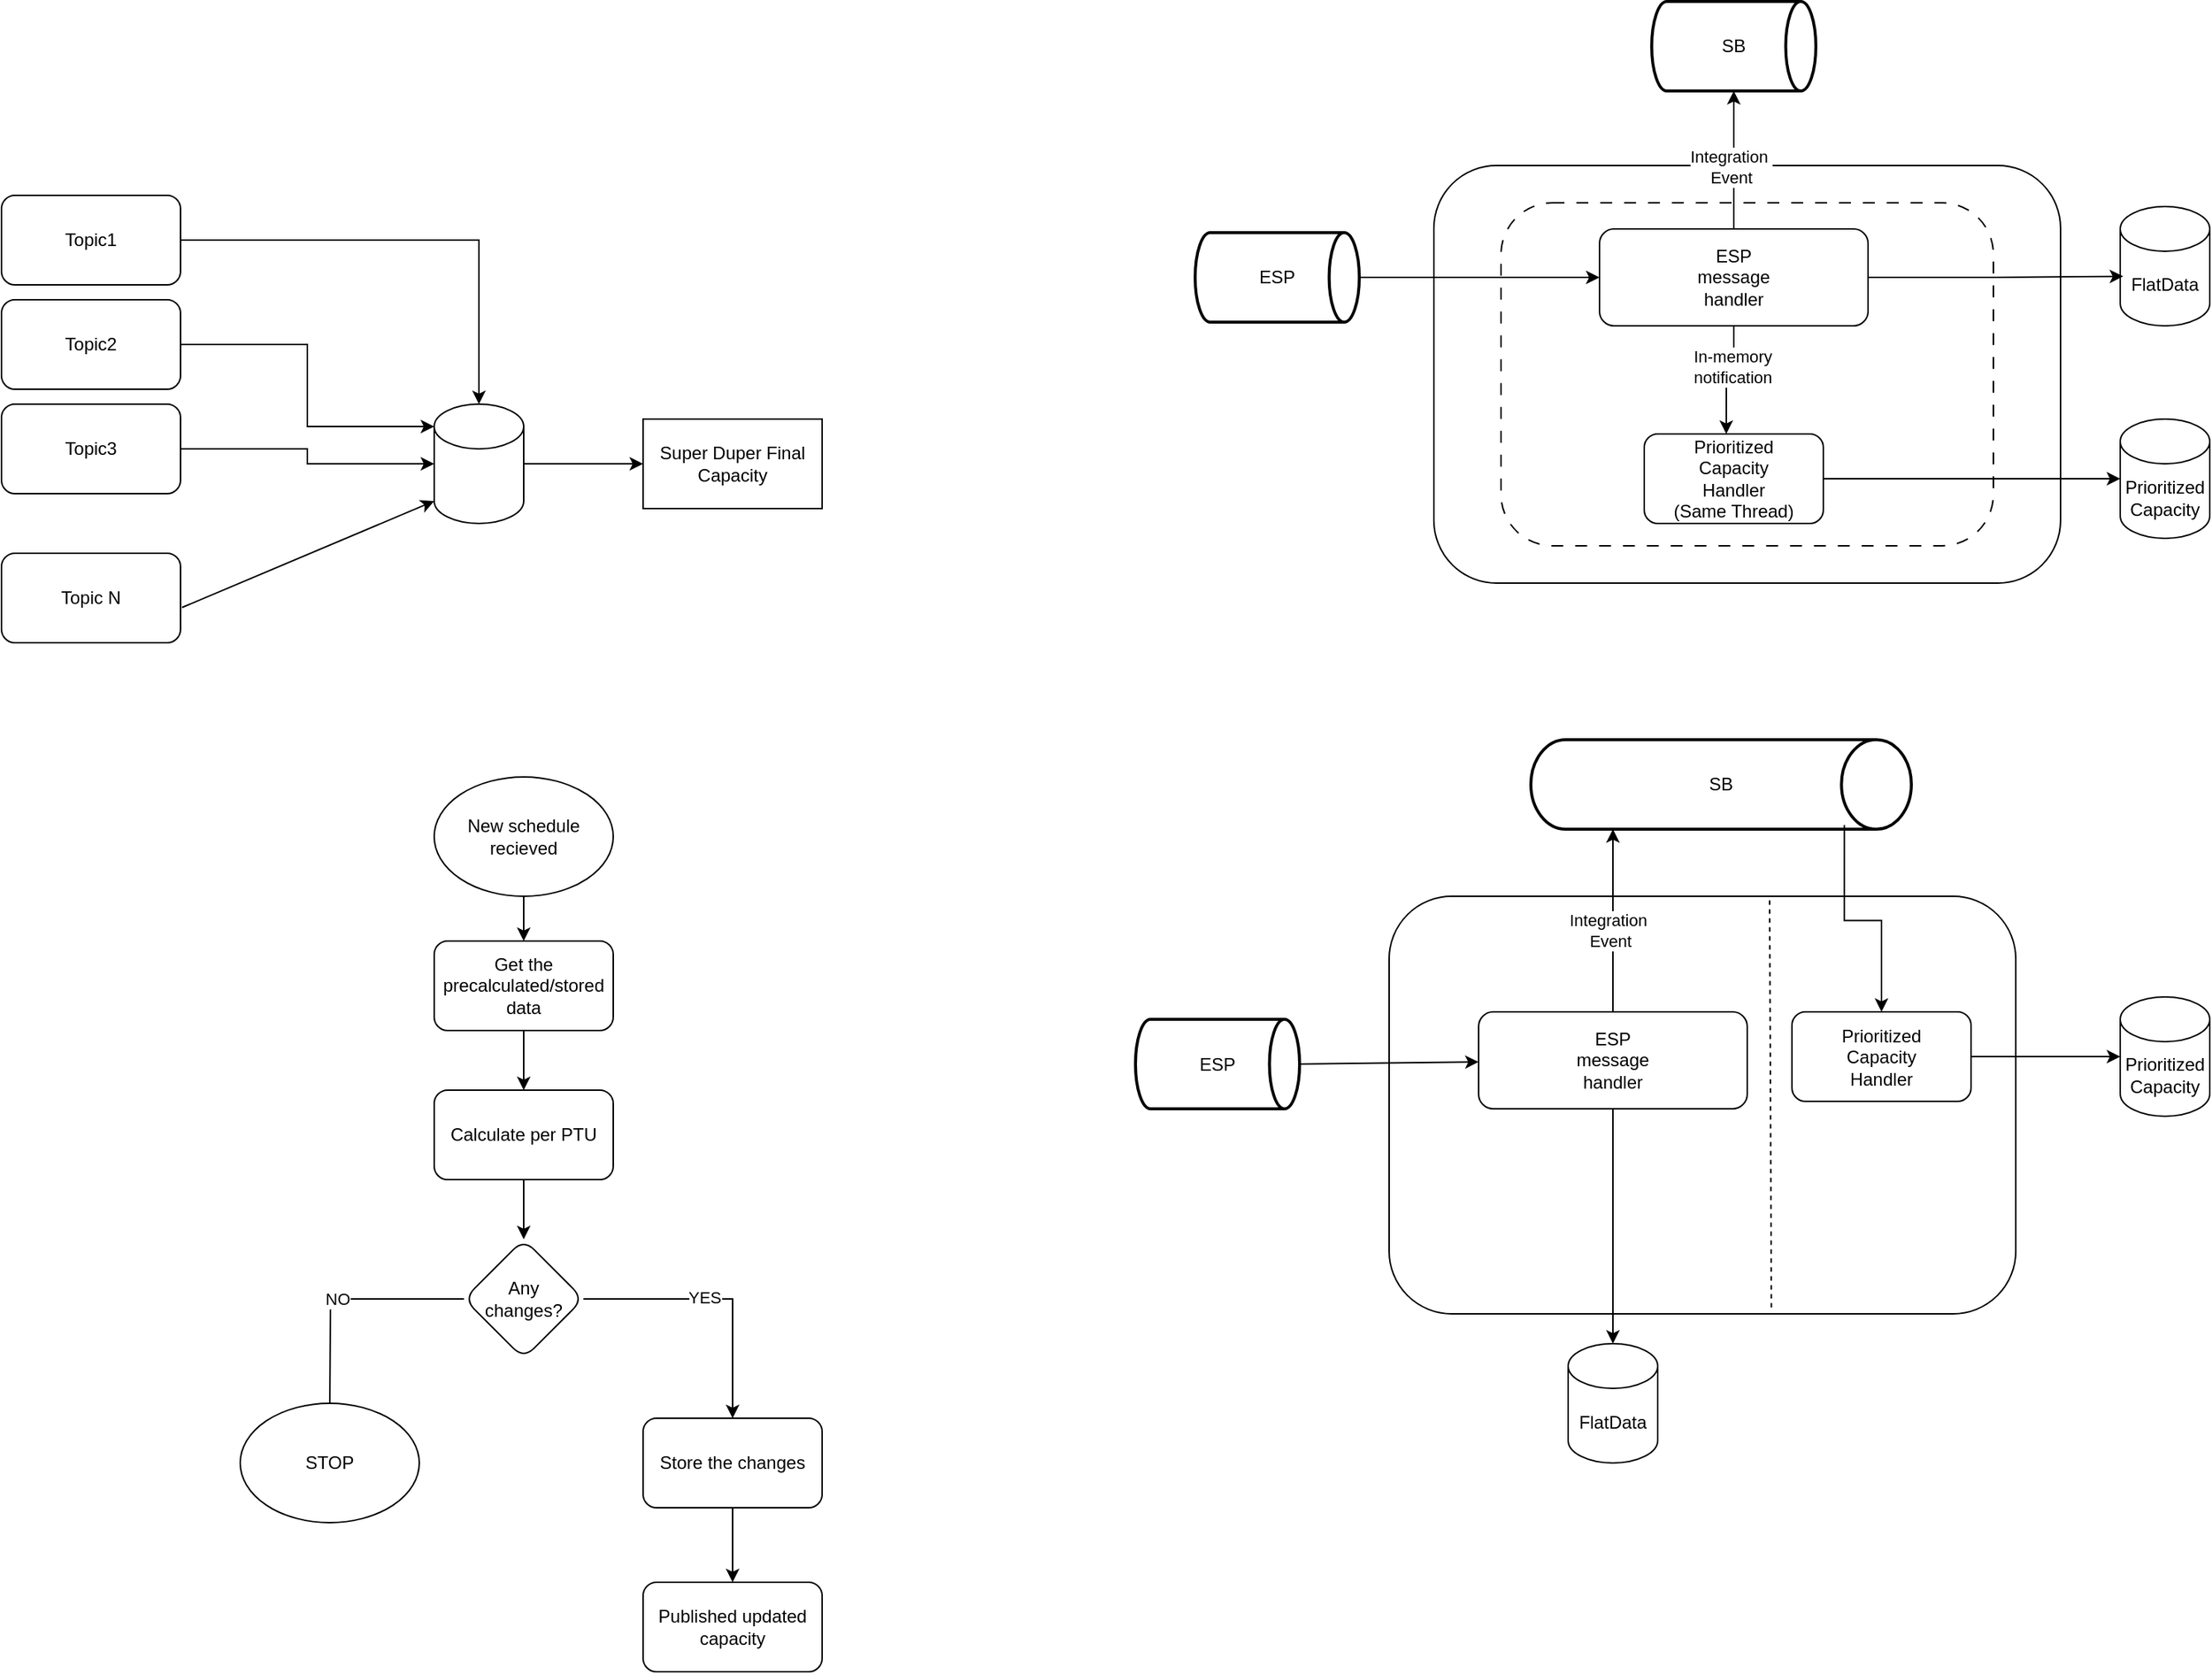 <mxfile version="27.0.5">
  <diagram name="Page-1" id="Ap84x5YrdPMMPBMcGx-c">
    <mxGraphModel dx="2455" dy="938" grid="1" gridSize="10" guides="1" tooltips="1" connect="1" arrows="1" fold="1" page="1" pageScale="1" pageWidth="827" pageHeight="1169" math="0" shadow="0">
      <root>
        <mxCell id="0" />
        <mxCell id="1" parent="0" />
        <mxCell id="SIAVTHoulLxKOzBxuYbW-1" value="" style="rounded=1;whiteSpace=wrap;html=1;" parent="1" vertex="1">
          <mxGeometry x="1040" y="140" width="420" height="280" as="geometry" />
        </mxCell>
        <mxCell id="SIAVTHoulLxKOzBxuYbW-34" value="" style="rounded=1;whiteSpace=wrap;html=1;dashed=1;dashPattern=8 8;" parent="1" vertex="1">
          <mxGeometry x="1085" y="165" width="330" height="230" as="geometry" />
        </mxCell>
        <mxCell id="yV8KlGysa2PLROZZ4dMP-10" style="edgeStyle=orthogonalEdgeStyle;rounded=0;orthogonalLoop=1;jettySize=auto;html=1;" parent="1" source="aOWnT-3GNajladcs_oZJ-1" target="yV8KlGysa2PLROZZ4dMP-1" edge="1">
          <mxGeometry relative="1" as="geometry" />
        </mxCell>
        <mxCell id="aOWnT-3GNajladcs_oZJ-1" value="Topic1" style="rounded=1;whiteSpace=wrap;html=1;" parent="1" vertex="1">
          <mxGeometry x="80" y="160" width="120" height="60" as="geometry" />
        </mxCell>
        <mxCell id="yV8KlGysa2PLROZZ4dMP-14" style="edgeStyle=orthogonalEdgeStyle;rounded=0;orthogonalLoop=1;jettySize=auto;html=1;" parent="1" source="yV8KlGysa2PLROZZ4dMP-1" target="yV8KlGysa2PLROZZ4dMP-13" edge="1">
          <mxGeometry relative="1" as="geometry" />
        </mxCell>
        <mxCell id="yV8KlGysa2PLROZZ4dMP-1" value="" style="shape=cylinder3;whiteSpace=wrap;html=1;boundedLbl=1;backgroundOutline=1;size=15;" parent="1" vertex="1">
          <mxGeometry x="370" y="300" width="60" height="80" as="geometry" />
        </mxCell>
        <mxCell id="yV8KlGysa2PLROZZ4dMP-6" value="Topic2" style="rounded=1;whiteSpace=wrap;html=1;" parent="1" vertex="1">
          <mxGeometry x="80" y="230" width="120" height="60" as="geometry" />
        </mxCell>
        <mxCell id="yV8KlGysa2PLROZZ4dMP-12" style="edgeStyle=orthogonalEdgeStyle;rounded=0;orthogonalLoop=1;jettySize=auto;html=1;" parent="1" source="yV8KlGysa2PLROZZ4dMP-7" target="yV8KlGysa2PLROZZ4dMP-1" edge="1">
          <mxGeometry relative="1" as="geometry" />
        </mxCell>
        <mxCell id="yV8KlGysa2PLROZZ4dMP-7" value="Topic3" style="rounded=1;whiteSpace=wrap;html=1;" parent="1" vertex="1">
          <mxGeometry x="80" y="300" width="120" height="60" as="geometry" />
        </mxCell>
        <mxCell id="yV8KlGysa2PLROZZ4dMP-8" value="Topic N" style="rounded=1;whiteSpace=wrap;html=1;" parent="1" vertex="1">
          <mxGeometry x="80" y="400" width="120" height="60" as="geometry" />
        </mxCell>
        <mxCell id="yV8KlGysa2PLROZZ4dMP-9" value="" style="endArrow=classic;html=1;rounded=0;exitX=1.008;exitY=0.606;exitDx=0;exitDy=0;exitPerimeter=0;entryX=0;entryY=1;entryDx=0;entryDy=-15;entryPerimeter=0;" parent="1" source="yV8KlGysa2PLROZZ4dMP-8" target="yV8KlGysa2PLROZZ4dMP-1" edge="1">
          <mxGeometry width="50" height="50" relative="1" as="geometry">
            <mxPoint x="300" y="470" as="sourcePoint" />
            <mxPoint x="350" y="420" as="targetPoint" />
          </mxGeometry>
        </mxCell>
        <mxCell id="yV8KlGysa2PLROZZ4dMP-11" style="edgeStyle=orthogonalEdgeStyle;rounded=0;orthogonalLoop=1;jettySize=auto;html=1;entryX=0;entryY=0;entryDx=0;entryDy=15;entryPerimeter=0;" parent="1" source="yV8KlGysa2PLROZZ4dMP-6" target="yV8KlGysa2PLROZZ4dMP-1" edge="1">
          <mxGeometry relative="1" as="geometry" />
        </mxCell>
        <mxCell id="yV8KlGysa2PLROZZ4dMP-13" value="Super Duper Final Capacity" style="rounded=0;whiteSpace=wrap;html=1;" parent="1" vertex="1">
          <mxGeometry x="510" y="310" width="120" height="60" as="geometry" />
        </mxCell>
        <mxCell id="yV8KlGysa2PLROZZ4dMP-17" value="" style="edgeStyle=orthogonalEdgeStyle;rounded=0;orthogonalLoop=1;jettySize=auto;html=1;" parent="1" source="yV8KlGysa2PLROZZ4dMP-15" target="yV8KlGysa2PLROZZ4dMP-16" edge="1">
          <mxGeometry relative="1" as="geometry" />
        </mxCell>
        <mxCell id="yV8KlGysa2PLROZZ4dMP-15" value="Get the precalculated/stored data" style="rounded=1;whiteSpace=wrap;html=1;" parent="1" vertex="1">
          <mxGeometry x="370" y="660" width="120" height="60" as="geometry" />
        </mxCell>
        <mxCell id="yV8KlGysa2PLROZZ4dMP-19" value="" style="edgeStyle=orthogonalEdgeStyle;rounded=0;orthogonalLoop=1;jettySize=auto;html=1;" parent="1" source="yV8KlGysa2PLROZZ4dMP-16" target="yV8KlGysa2PLROZZ4dMP-18" edge="1">
          <mxGeometry relative="1" as="geometry" />
        </mxCell>
        <mxCell id="yV8KlGysa2PLROZZ4dMP-16" value="Calculate per PTU" style="whiteSpace=wrap;html=1;rounded=1;" parent="1" vertex="1">
          <mxGeometry x="370" y="760" width="120" height="60" as="geometry" />
        </mxCell>
        <mxCell id="yV8KlGysa2PLROZZ4dMP-21" value="" style="edgeStyle=orthogonalEdgeStyle;rounded=0;orthogonalLoop=1;jettySize=auto;html=1;" parent="1" source="yV8KlGysa2PLROZZ4dMP-18" target="yV8KlGysa2PLROZZ4dMP-20" edge="1">
          <mxGeometry relative="1" as="geometry" />
        </mxCell>
        <mxCell id="yV8KlGysa2PLROZZ4dMP-22" value="YES" style="edgeLabel;html=1;align=center;verticalAlign=middle;resizable=0;points=[];" parent="yV8KlGysa2PLROZZ4dMP-21" vertex="1" connectable="0">
          <mxGeometry x="-0.099" y="1" relative="1" as="geometry">
            <mxPoint as="offset" />
          </mxGeometry>
        </mxCell>
        <mxCell id="yV8KlGysa2PLROZZ4dMP-26" value="NO" style="edgeStyle=orthogonalEdgeStyle;rounded=0;orthogonalLoop=1;jettySize=auto;html=1;" parent="1" source="yV8KlGysa2PLROZZ4dMP-18" edge="1">
          <mxGeometry relative="1" as="geometry">
            <mxPoint x="300" y="980" as="targetPoint" />
          </mxGeometry>
        </mxCell>
        <mxCell id="yV8KlGysa2PLROZZ4dMP-18" value="Any&lt;div&gt;changes?&lt;/div&gt;" style="rhombus;whiteSpace=wrap;html=1;rounded=1;" parent="1" vertex="1">
          <mxGeometry x="390" y="860" width="80" height="80" as="geometry" />
        </mxCell>
        <mxCell id="yV8KlGysa2PLROZZ4dMP-24" value="" style="edgeStyle=orthogonalEdgeStyle;rounded=0;orthogonalLoop=1;jettySize=auto;html=1;" parent="1" source="yV8KlGysa2PLROZZ4dMP-20" target="yV8KlGysa2PLROZZ4dMP-23" edge="1">
          <mxGeometry relative="1" as="geometry" />
        </mxCell>
        <mxCell id="yV8KlGysa2PLROZZ4dMP-20" value="Store the changes" style="rounded=1;whiteSpace=wrap;html=1;" parent="1" vertex="1">
          <mxGeometry x="510" y="980" width="120" height="60" as="geometry" />
        </mxCell>
        <mxCell id="yV8KlGysa2PLROZZ4dMP-23" value="Published updated capacity" style="whiteSpace=wrap;html=1;rounded=1;" parent="1" vertex="1">
          <mxGeometry x="510" y="1090" width="120" height="60" as="geometry" />
        </mxCell>
        <mxCell id="yV8KlGysa2PLROZZ4dMP-27" value="STOP" style="ellipse;whiteSpace=wrap;html=1;" parent="1" vertex="1">
          <mxGeometry x="240" y="970" width="120" height="80" as="geometry" />
        </mxCell>
        <mxCell id="yV8KlGysa2PLROZZ4dMP-29" value="" style="edgeStyle=orthogonalEdgeStyle;rounded=0;orthogonalLoop=1;jettySize=auto;html=1;" parent="1" source="yV8KlGysa2PLROZZ4dMP-28" target="yV8KlGysa2PLROZZ4dMP-15" edge="1">
          <mxGeometry relative="1" as="geometry" />
        </mxCell>
        <mxCell id="yV8KlGysa2PLROZZ4dMP-28" value="New schedule recieved" style="ellipse;whiteSpace=wrap;html=1;" parent="1" vertex="1">
          <mxGeometry x="370" y="550" width="120" height="80" as="geometry" />
        </mxCell>
        <mxCell id="SIAVTHoulLxKOzBxuYbW-3" value="ESP" style="strokeWidth=2;html=1;shape=mxgraph.flowchart.direct_data;whiteSpace=wrap;" parent="1" vertex="1">
          <mxGeometry x="880" y="185" width="110" height="60" as="geometry" />
        </mxCell>
        <mxCell id="SIAVTHoulLxKOzBxuYbW-4" value="FlatData" style="shape=cylinder3;whiteSpace=wrap;html=1;boundedLbl=1;backgroundOutline=1;size=15;" parent="1" vertex="1">
          <mxGeometry x="1500" y="167.5" width="60" height="80" as="geometry" />
        </mxCell>
        <mxCell id="SIAVTHoulLxKOzBxuYbW-8" style="rounded=0;orthogonalLoop=1;jettySize=auto;html=1;endArrow=none;startFill=1;entryX=1;entryY=0.5;entryDx=0;entryDy=0;entryPerimeter=0;endFill=1;startArrow=classic;" parent="1" source="SIAVTHoulLxKOzBxuYbW-6" target="SIAVTHoulLxKOzBxuYbW-3" edge="1">
          <mxGeometry relative="1" as="geometry">
            <mxPoint x="970" y="284.57" as="targetPoint" />
            <mxPoint x="1110" y="284.57" as="sourcePoint" />
          </mxGeometry>
        </mxCell>
        <mxCell id="SIAVTHoulLxKOzBxuYbW-9" style="edgeStyle=orthogonalEdgeStyle;rounded=0;orthogonalLoop=1;jettySize=auto;html=1;entryX=0.033;entryY=0.585;entryDx=0;entryDy=0;entryPerimeter=0;" parent="1" source="SIAVTHoulLxKOzBxuYbW-6" target="SIAVTHoulLxKOzBxuYbW-4" edge="1">
          <mxGeometry relative="1" as="geometry" />
        </mxCell>
        <mxCell id="SIAVTHoulLxKOzBxuYbW-10" value="SB" style="strokeWidth=2;html=1;shape=mxgraph.flowchart.direct_data;whiteSpace=wrap;" parent="1" vertex="1">
          <mxGeometry x="1186" y="30" width="110" height="60" as="geometry" />
        </mxCell>
        <mxCell id="SIAVTHoulLxKOzBxuYbW-6" value="ESP&lt;div&gt;message&lt;/div&gt;&lt;div&gt;handler&lt;/div&gt;" style="rounded=1;whiteSpace=wrap;html=1;" parent="1" vertex="1">
          <mxGeometry x="1151" y="182.5" width="180" height="65" as="geometry" />
        </mxCell>
        <mxCell id="SIAVTHoulLxKOzBxuYbW-11" style="edgeStyle=orthogonalEdgeStyle;rounded=0;orthogonalLoop=1;jettySize=auto;html=1;entryX=0.5;entryY=1;entryDx=0;entryDy=0;entryPerimeter=0;" parent="1" source="SIAVTHoulLxKOzBxuYbW-6" target="SIAVTHoulLxKOzBxuYbW-10" edge="1">
          <mxGeometry relative="1" as="geometry" />
        </mxCell>
        <mxCell id="SIAVTHoulLxKOzBxuYbW-12" value="Integration&amp;nbsp;&lt;div&gt;Event&lt;/div&gt;" style="edgeLabel;html=1;align=center;verticalAlign=middle;resizable=0;points=[];" parent="SIAVTHoulLxKOzBxuYbW-11" vertex="1" connectable="0">
          <mxGeometry x="-0.104" y="2" relative="1" as="geometry">
            <mxPoint as="offset" />
          </mxGeometry>
        </mxCell>
        <mxCell id="SIAVTHoulLxKOzBxuYbW-18" style="edgeStyle=orthogonalEdgeStyle;rounded=0;orthogonalLoop=1;jettySize=auto;html=1;" parent="1" source="SIAVTHoulLxKOzBxuYbW-13" target="SIAVTHoulLxKOzBxuYbW-14" edge="1">
          <mxGeometry relative="1" as="geometry" />
        </mxCell>
        <mxCell id="SIAVTHoulLxKOzBxuYbW-13" value="Prioritized&lt;div&gt;Capacity&lt;/div&gt;&lt;div&gt;Handler&lt;/div&gt;&lt;div&gt;(Same Thread)&lt;/div&gt;" style="rounded=1;whiteSpace=wrap;html=1;" parent="1" vertex="1">
          <mxGeometry x="1181" y="320" width="120" height="60" as="geometry" />
        </mxCell>
        <mxCell id="SIAVTHoulLxKOzBxuYbW-14" value="Prioritized&lt;div&gt;Capacity&lt;/div&gt;" style="shape=cylinder3;whiteSpace=wrap;html=1;boundedLbl=1;backgroundOutline=1;size=15;" parent="1" vertex="1">
          <mxGeometry x="1500" y="310" width="60" height="80" as="geometry" />
        </mxCell>
        <mxCell id="SIAVTHoulLxKOzBxuYbW-16" style="edgeStyle=orthogonalEdgeStyle;rounded=0;orthogonalLoop=1;jettySize=auto;html=1;entryX=0.458;entryY=0;entryDx=0;entryDy=0;entryPerimeter=0;" parent="1" source="SIAVTHoulLxKOzBxuYbW-6" target="SIAVTHoulLxKOzBxuYbW-13" edge="1">
          <mxGeometry relative="1" as="geometry" />
        </mxCell>
        <mxCell id="SIAVTHoulLxKOzBxuYbW-17" value="In-memory&lt;div&gt;notification&lt;/div&gt;" style="edgeLabel;html=1;align=center;verticalAlign=middle;resizable=0;points=[];" parent="SIAVTHoulLxKOzBxuYbW-16" vertex="1" connectable="0">
          <mxGeometry x="-0.293" y="-1" relative="1" as="geometry">
            <mxPoint as="offset" />
          </mxGeometry>
        </mxCell>
        <mxCell id="SIAVTHoulLxKOzBxuYbW-19" value="" style="rounded=1;whiteSpace=wrap;html=1;" parent="1" vertex="1">
          <mxGeometry x="1010" y="630" width="420" height="280" as="geometry" />
        </mxCell>
        <mxCell id="SIAVTHoulLxKOzBxuYbW-20" value="ESP" style="strokeWidth=2;html=1;shape=mxgraph.flowchart.direct_data;whiteSpace=wrap;" parent="1" vertex="1">
          <mxGeometry x="840" y="712.5" width="110" height="60" as="geometry" />
        </mxCell>
        <mxCell id="SIAVTHoulLxKOzBxuYbW-21" value="FlatData" style="shape=cylinder3;whiteSpace=wrap;html=1;boundedLbl=1;backgroundOutline=1;size=15;" parent="1" vertex="1">
          <mxGeometry x="1130" y="930" width="60" height="80" as="geometry" />
        </mxCell>
        <mxCell id="SIAVTHoulLxKOzBxuYbW-22" style="rounded=0;orthogonalLoop=1;jettySize=auto;html=1;endArrow=none;startFill=1;entryX=1;entryY=0.5;entryDx=0;entryDy=0;entryPerimeter=0;endFill=1;startArrow=classic;" parent="1" source="SIAVTHoulLxKOzBxuYbW-23" target="SIAVTHoulLxKOzBxuYbW-20" edge="1">
          <mxGeometry relative="1" as="geometry">
            <mxPoint x="940" y="774.57" as="targetPoint" />
            <mxPoint x="1080" y="774.57" as="sourcePoint" />
          </mxGeometry>
        </mxCell>
        <mxCell id="SIAVTHoulLxKOzBxuYbW-23" value="ESP&lt;div&gt;message&lt;/div&gt;&lt;div&gt;handler&lt;/div&gt;" style="rounded=1;whiteSpace=wrap;html=1;" parent="1" vertex="1">
          <mxGeometry x="1070" y="707.5" width="180" height="65" as="geometry" />
        </mxCell>
        <mxCell id="SIAVTHoulLxKOzBxuYbW-24" style="edgeStyle=orthogonalEdgeStyle;rounded=0;orthogonalLoop=1;jettySize=auto;html=1;entryX=0.5;entryY=0;entryDx=0;entryDy=0;entryPerimeter=0;" parent="1" source="SIAVTHoulLxKOzBxuYbW-23" target="SIAVTHoulLxKOzBxuYbW-21" edge="1">
          <mxGeometry relative="1" as="geometry" />
        </mxCell>
        <mxCell id="SIAVTHoulLxKOzBxuYbW-25" value="SB" style="strokeWidth=2;html=1;shape=mxgraph.flowchart.direct_data;whiteSpace=wrap;" parent="1" vertex="1">
          <mxGeometry x="1105" y="525" width="255" height="60" as="geometry" />
        </mxCell>
        <mxCell id="SIAVTHoulLxKOzBxuYbW-26" style="edgeStyle=orthogonalEdgeStyle;rounded=0;orthogonalLoop=1;jettySize=auto;html=1;" parent="1" source="SIAVTHoulLxKOzBxuYbW-23" edge="1">
          <mxGeometry relative="1" as="geometry">
            <mxPoint x="1160" y="585" as="targetPoint" />
            <Array as="points">
              <mxPoint x="1160" y="585" />
            </Array>
          </mxGeometry>
        </mxCell>
        <mxCell id="SIAVTHoulLxKOzBxuYbW-27" value="Integration&amp;nbsp;&lt;div&gt;Event&lt;/div&gt;" style="edgeLabel;html=1;align=center;verticalAlign=middle;resizable=0;points=[];" parent="SIAVTHoulLxKOzBxuYbW-26" vertex="1" connectable="0">
          <mxGeometry x="-0.104" y="2" relative="1" as="geometry">
            <mxPoint as="offset" />
          </mxGeometry>
        </mxCell>
        <mxCell id="SIAVTHoulLxKOzBxuYbW-28" style="edgeStyle=orthogonalEdgeStyle;rounded=0;orthogonalLoop=1;jettySize=auto;html=1;" parent="1" source="SIAVTHoulLxKOzBxuYbW-29" target="SIAVTHoulLxKOzBxuYbW-30" edge="1">
          <mxGeometry relative="1" as="geometry" />
        </mxCell>
        <mxCell id="SIAVTHoulLxKOzBxuYbW-29" value="Prioritized&lt;div&gt;Capacity&lt;/div&gt;&lt;div&gt;Handler&lt;/div&gt;" style="rounded=1;whiteSpace=wrap;html=1;" parent="1" vertex="1">
          <mxGeometry x="1280" y="707.5" width="120" height="60" as="geometry" />
        </mxCell>
        <mxCell id="SIAVTHoulLxKOzBxuYbW-30" value="Prioritized&lt;div&gt;Capacity&lt;/div&gt;" style="shape=cylinder3;whiteSpace=wrap;html=1;boundedLbl=1;backgroundOutline=1;size=15;" parent="1" vertex="1">
          <mxGeometry x="1500" y="697.5" width="60" height="80" as="geometry" />
        </mxCell>
        <mxCell id="SIAVTHoulLxKOzBxuYbW-37" style="edgeStyle=orthogonalEdgeStyle;rounded=0;orthogonalLoop=1;jettySize=auto;html=1;entryX=0.824;entryY=0.954;entryDx=0;entryDy=0;entryPerimeter=0;endArrow=none;startFill=1;startArrow=classic;" parent="1" source="SIAVTHoulLxKOzBxuYbW-29" target="SIAVTHoulLxKOzBxuYbW-25" edge="1">
          <mxGeometry relative="1" as="geometry" />
        </mxCell>
        <mxCell id="SIAVTHoulLxKOzBxuYbW-38" value="" style="endArrow=none;dashed=1;html=1;rounded=0;exitX=0.61;exitY=0.985;exitDx=0;exitDy=0;exitPerimeter=0;" parent="1" source="SIAVTHoulLxKOzBxuYbW-19" edge="1">
          <mxGeometry width="50" height="50" relative="1" as="geometry">
            <mxPoint x="1210" y="650" as="sourcePoint" />
            <mxPoint x="1265" y="630" as="targetPoint" />
          </mxGeometry>
        </mxCell>
      </root>
    </mxGraphModel>
  </diagram>
</mxfile>
